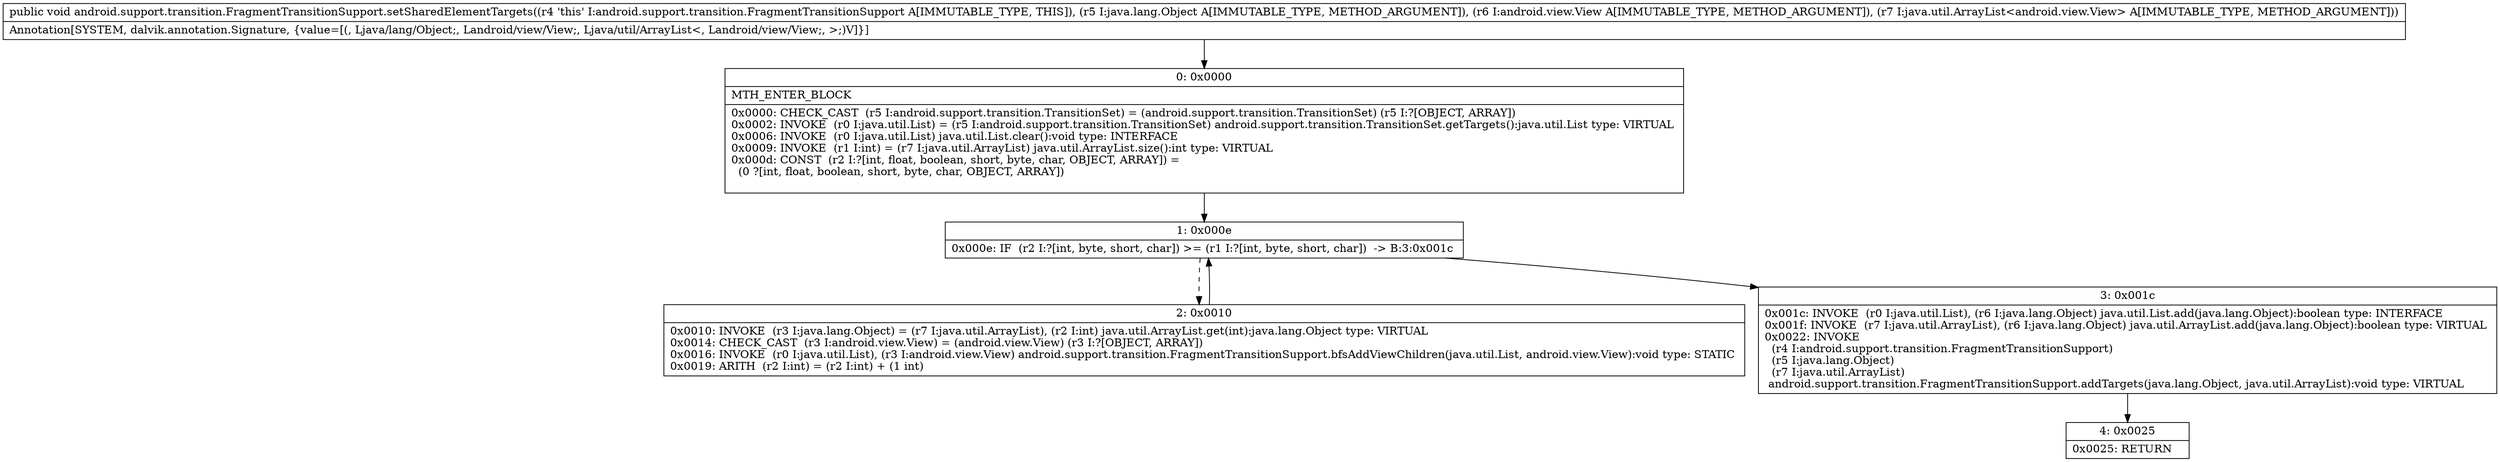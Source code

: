digraph "CFG forandroid.support.transition.FragmentTransitionSupport.setSharedElementTargets(Ljava\/lang\/Object;Landroid\/view\/View;Ljava\/util\/ArrayList;)V" {
Node_0 [shape=record,label="{0\:\ 0x0000|MTH_ENTER_BLOCK\l|0x0000: CHECK_CAST  (r5 I:android.support.transition.TransitionSet) = (android.support.transition.TransitionSet) (r5 I:?[OBJECT, ARRAY]) \l0x0002: INVOKE  (r0 I:java.util.List) = (r5 I:android.support.transition.TransitionSet) android.support.transition.TransitionSet.getTargets():java.util.List type: VIRTUAL \l0x0006: INVOKE  (r0 I:java.util.List) java.util.List.clear():void type: INTERFACE \l0x0009: INVOKE  (r1 I:int) = (r7 I:java.util.ArrayList) java.util.ArrayList.size():int type: VIRTUAL \l0x000d: CONST  (r2 I:?[int, float, boolean, short, byte, char, OBJECT, ARRAY]) = \l  (0 ?[int, float, boolean, short, byte, char, OBJECT, ARRAY])\l \l}"];
Node_1 [shape=record,label="{1\:\ 0x000e|0x000e: IF  (r2 I:?[int, byte, short, char]) \>= (r1 I:?[int, byte, short, char])  \-\> B:3:0x001c \l}"];
Node_2 [shape=record,label="{2\:\ 0x0010|0x0010: INVOKE  (r3 I:java.lang.Object) = (r7 I:java.util.ArrayList), (r2 I:int) java.util.ArrayList.get(int):java.lang.Object type: VIRTUAL \l0x0014: CHECK_CAST  (r3 I:android.view.View) = (android.view.View) (r3 I:?[OBJECT, ARRAY]) \l0x0016: INVOKE  (r0 I:java.util.List), (r3 I:android.view.View) android.support.transition.FragmentTransitionSupport.bfsAddViewChildren(java.util.List, android.view.View):void type: STATIC \l0x0019: ARITH  (r2 I:int) = (r2 I:int) + (1 int) \l}"];
Node_3 [shape=record,label="{3\:\ 0x001c|0x001c: INVOKE  (r0 I:java.util.List), (r6 I:java.lang.Object) java.util.List.add(java.lang.Object):boolean type: INTERFACE \l0x001f: INVOKE  (r7 I:java.util.ArrayList), (r6 I:java.lang.Object) java.util.ArrayList.add(java.lang.Object):boolean type: VIRTUAL \l0x0022: INVOKE  \l  (r4 I:android.support.transition.FragmentTransitionSupport)\l  (r5 I:java.lang.Object)\l  (r7 I:java.util.ArrayList)\l android.support.transition.FragmentTransitionSupport.addTargets(java.lang.Object, java.util.ArrayList):void type: VIRTUAL \l}"];
Node_4 [shape=record,label="{4\:\ 0x0025|0x0025: RETURN   \l}"];
MethodNode[shape=record,label="{public void android.support.transition.FragmentTransitionSupport.setSharedElementTargets((r4 'this' I:android.support.transition.FragmentTransitionSupport A[IMMUTABLE_TYPE, THIS]), (r5 I:java.lang.Object A[IMMUTABLE_TYPE, METHOD_ARGUMENT]), (r6 I:android.view.View A[IMMUTABLE_TYPE, METHOD_ARGUMENT]), (r7 I:java.util.ArrayList\<android.view.View\> A[IMMUTABLE_TYPE, METHOD_ARGUMENT]))  | Annotation[SYSTEM, dalvik.annotation.Signature, \{value=[(, Ljava\/lang\/Object;, Landroid\/view\/View;, Ljava\/util\/ArrayList\<, Landroid\/view\/View;, \>;)V]\}]\l}"];
MethodNode -> Node_0;
Node_0 -> Node_1;
Node_1 -> Node_2[style=dashed];
Node_1 -> Node_3;
Node_2 -> Node_1;
Node_3 -> Node_4;
}

